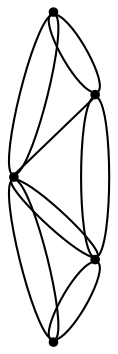 graph {
  node [shape=point,comment="{\"directed\":false,\"doi\":\"10.1007/978-3-030-92931-2_19\",\"figure\":\"3 (1)\"}"]

  v0 [pos="565.8151456914488,1876.2068366240244"]
  v1 [pos="419.61682871034077,1701.9728922049346"]
  v2 [pos="273.4185673690981,1876.2068366240244"]
  v3 [pos="368.8462463098922,1989.9319289383407"]
  v4 [pos="324.1891497695467,1736.7029341846871"]

  v0 -- v3 [id="-1",pos="565.8151456914488,1876.2068366240244 553.6214662946311,1945.9219635648615 492.80187725474605,1998.883160793072 419.6167889675797,1998.883160793072 401.77726104476335,1998.883160793072 384.6727928804994,1995.736609274749 368.8462463098922,1989.9319289383407"]
  v0 -- v1 [id="-2",pos="565.8151456914488,1876.2068366240244 567.3074855096553,1867.854807330595 568.0737426996607,1859.2308677993503 568.0737426996607,1850.4280264990032 568.0737426996607,1768.4367266439813 501.6048332684599,1701.9728922049346 419.61682871034077,1701.9728922049346"]
  v2 -- v4 [id="-3",pos="273.4185673690981,1876.2068366240244 271.92601540781857,1867.8548387480928 271.15980344128985,1859.2308838339743 271.15980344128985,1850.4280264990032 271.15980344128985,1804.7736247343416 291.7671041448611,1763.9334918264817 324.1891497695467,1736.7029341846871"]
  v3 -- v2 [id="-4",pos="368.8462463098922,1989.9319289383407 319.6677454291715,1972.071332926234 282.6337198310271,1928.9364641457541 273.4185673690981,1876.2068366240244"]
  v4 -- v1 [id="-5",pos="324.1891497695467,1736.7029341846871 349.99188997282886,1715.0269506156073 383.27947372018775,1701.9728922049346 419.61682871034077,1701.9728922049346"]
  v0 -- v1 [id="-6",pos="565.8151456914488,1876.2068366240244 419.61682871034077,1701.9728922049346 419.61682871034077,1701.9728922049346 419.61682871034077,1701.9728922049346"]
  v3 -- v4 [id="-7",pos="368.8462463098922,1989.9319289383407 419.65430613402145,1850.4446864602587 419.65430613402145,1850.4446864602587 419.65430613402145,1850.4446864602587 324.1891497695467,1736.7029341846871 324.1891497695467,1736.7029341846871 324.1891497695467,1736.7029341846871"]
  v1 -- v3 [id="-9",pos="419.61682871034077,1701.9728922049346 368.8462463098922,1989.9319289383407 368.8462463098922,1989.9319289383407 368.8462463098922,1989.9319289383407"]
  v1 -- v4 [id="-10",pos="419.61682871034077,1701.9728922049346 324.1891497695467,1736.7029341846871 324.1891497695467,1736.7029341846871 324.1891497695467,1736.7029341846871"]
  v3 -- v4 [id="-11",pos="368.8462463098922,1989.9319289383407 324.1891497695467,1736.7029341846871 324.1891497695467,1736.7029341846871 324.1891497695467,1736.7029341846871"]
  v3 -- v0 [id="-12",pos="368.8462463098922,1989.9319289383407 565.8151456914488,1876.2068366240244 565.8151456914488,1876.2068366240244 565.8151456914488,1876.2068366240244"]
  v4 -- v2 [id="-13",pos="324.1891497695467,1736.7029341846871 273.4185673690981,1876.2068366240244 273.4185673690981,1876.2068366240244 273.4185673690981,1876.2068366240244"]
  v2 -- v3 [id="-14",pos="273.4185673690981,1876.2068366240244 368.8462463098922,1989.9319289383407 368.8462463098922,1989.9319289383407 368.8462463098922,1989.9319289383407"]
}
